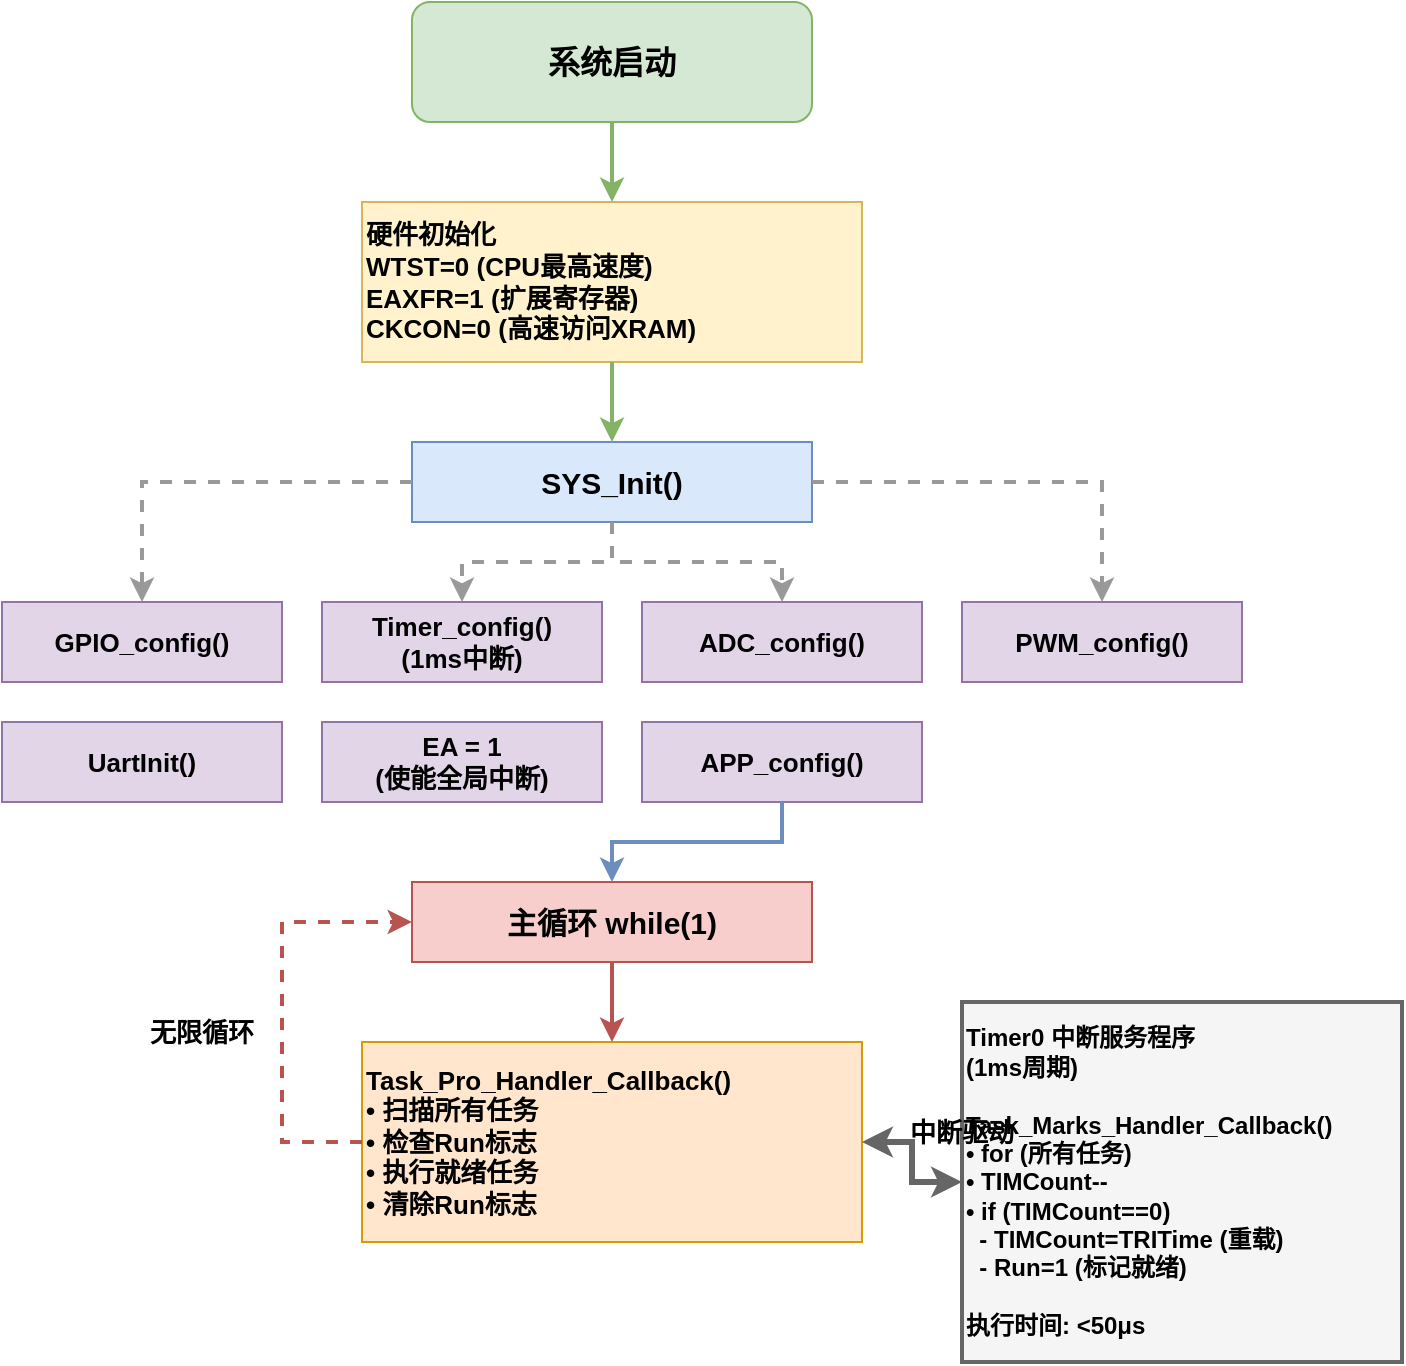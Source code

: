 <mxfile version="24.7.17">
  <diagram name="主程序执行流程" id="c7558073-3199-34d8-9f00-42111426c3f3">
    <mxGraphModel dx="1422" dy="794" grid="1" gridSize="10" guides="1" tooltips="1" connect="1" arrows="1" fold="1" page="1" pageScale="1" pageWidth="850" pageHeight="1100">
      <root>
        <mxCell id="0" />
        <mxCell id="1" parent="0" />
        <mxCell id="2" value="系统启动" style="rounded=1;whiteSpace=wrap;html=1;fillColor=#d5e8d4;strokeColor=#82b366;fontSize=16;fontStyle=1;fontColor=#000000;" vertex="1" parent="1">
          <mxGeometry x="325" y="40" width="200" height="60" as="geometry" />
        </mxCell>
        <mxCell id="3" value="硬件初始化&lt;br&gt;WTST=0 (CPU最高速度)&lt;br&gt;EAXFR=1 (扩展寄存器)&lt;br&gt;CKCON=0 (高速访问XRAM)" style="rounded=0;whiteSpace=wrap;html=1;fillColor=#fff2cc;strokeColor=#d6b656;fontSize=13;fontStyle=1;fontColor=#000000;align=left;" vertex="1" parent="1">
          <mxGeometry x="300" y="140" width="250" height="80" as="geometry" />
        </mxCell>
        <mxCell id="4" value="SYS_Init()" style="rounded=0;whiteSpace=wrap;html=1;fillColor=#dae8fc;strokeColor=#6c8ebf;fontSize=15;fontStyle=1;fontColor=#000000;" vertex="1" parent="1">
          <mxGeometry x="325" y="260" width="200" height="40" as="geometry" />
        </mxCell>
        <mxCell id="5" value="GPIO_config()" style="rounded=0;whiteSpace=wrap;html=1;fillColor=#e1d5e7;strokeColor=#9673a6;fontSize=13;fontStyle=1;fontColor=#000000;" vertex="1" parent="1">
          <mxGeometry x="120" y="340" width="140" height="40" as="geometry" />
        </mxCell>
        <mxCell id="6" value="Timer_config()&lt;br&gt;(1ms中断)" style="rounded=0;whiteSpace=wrap;html=1;fillColor=#e1d5e7;strokeColor=#9673a6;fontSize=13;fontStyle=1;fontColor=#000000;" vertex="1" parent="1">
          <mxGeometry x="280" y="340" width="140" height="40" as="geometry" />
        </mxCell>
        <mxCell id="7" value="ADC_config()" style="rounded=0;whiteSpace=wrap;html=1;fillColor=#e1d5e7;strokeColor=#9673a6;fontSize=13;fontStyle=1;fontColor=#000000;" vertex="1" parent="1">
          <mxGeometry x="440" y="340" width="140" height="40" as="geometry" />
        </mxCell>
        <mxCell id="8" value="PWM_config()" style="rounded=0;whiteSpace=wrap;html=1;fillColor=#e1d5e7;strokeColor=#9673a6;fontSize=13;fontStyle=1;fontColor=#000000;" vertex="1" parent="1">
          <mxGeometry x="600" y="340" width="140" height="40" as="geometry" />
        </mxCell>
        <mxCell id="9" value="UartInit()" style="rounded=0;whiteSpace=wrap;html=1;fillColor=#e1d5e7;strokeColor=#9673a6;fontSize=13;fontStyle=1;fontColor=#000000;" vertex="1" parent="1">
          <mxGeometry x="120" y="400" width="140" height="40" as="geometry" />
        </mxCell>
        <mxCell id="10" value="EA = 1&lt;br&gt;(使能全局中断)" style="rounded=0;whiteSpace=wrap;html=1;fillColor=#e1d5e7;strokeColor=#9673a6;fontSize=13;fontStyle=1;fontColor=#000000;" vertex="1" parent="1">
          <mxGeometry x="280" y="400" width="140" height="40" as="geometry" />
        </mxCell>
        <mxCell id="11" value="APP_config()" style="rounded=0;whiteSpace=wrap;html=1;fillColor=#e1d5e7;strokeColor=#9673a6;fontSize=13;fontStyle=1;fontColor=#000000;" vertex="1" parent="1">
          <mxGeometry x="440" y="400" width="140" height="40" as="geometry" />
        </mxCell>
        <mxCell id="12" value="主循环 while(1)" style="rounded=0;whiteSpace=wrap;html=1;fillColor=#f8cecc;strokeColor=#b85450;fontSize=15;fontStyle=1;fontColor=#000000;" vertex="1" parent="1">
          <mxGeometry x="325" y="480" width="200" height="40" as="geometry" />
        </mxCell>
        <mxCell id="13" value="Task_Pro_Handler_Callback()&lt;br&gt;• 扫描所有任务&lt;br&gt;• 检查Run标志&lt;br&gt;• 执行就绪任务&lt;br&gt;• 清除Run标志" style="rounded=0;whiteSpace=wrap;html=1;fillColor=#ffe6cc;strokeColor=#d79b00;fontSize=13;fontStyle=1;fontColor=#000000;align=left;" vertex="1" parent="1">
          <mxGeometry x="300" y="560" width="250" height="100" as="geometry" />
        </mxCell>
        <mxCell id="14" value="Timer0 中断服务程序&lt;br&gt;(1ms周期)&lt;br&gt;&lt;br&gt;Task_Marks_Handler_Callback()&lt;br&gt;• for (所有任务)&lt;br&gt;• TIMCount--&lt;br&gt;• if (TIMCount==0)&lt;br&gt;&amp;nbsp;&amp;nbsp;- TIMCount=TRITime (重载)&lt;br&gt;&amp;nbsp;&amp;nbsp;- Run=1 (标记就绪)&lt;br&gt;&lt;br&gt;执行时间: &amp;lt;50μs" style="rounded=0;whiteSpace=wrap;html=1;fillColor=#f5f5f5;strokeColor=#666666;strokeWidth=2;fontSize=12;fontStyle=1;fontColor=#000000;align=left;" vertex="1" parent="1">
          <mxGeometry x="600" y="540" width="220" height="180" as="geometry" />
        </mxCell>
        <mxCell id="15" value="" style="edgeStyle=orthogonalEdgeStyle;rounded=0;orthogonalLoop=1;jettySize=auto;html=1;strokeWidth=2;strokeColor=#82b366;" edge="1" parent="1" source="2" target="3">
          <mxGeometry relative="1" as="geometry" />
        </mxCell>
        <mxCell id="16" value="" style="edgeStyle=orthogonalEdgeStyle;rounded=0;orthogonalLoop=1;jettySize=auto;html=1;strokeWidth=2;strokeColor=#82b366;" edge="1" parent="1" source="3" target="4">
          <mxGeometry relative="1" as="geometry" />
        </mxCell>
        <mxCell id="17" value="" style="edgeStyle=orthogonalEdgeStyle;rounded=0;orthogonalLoop=1;jettySize=auto;html=1;strokeWidth=2;dashed=1;strokeColor=#999999;" edge="1" parent="1" source="4" target="5">
          <mxGeometry relative="1" as="geometry" />
        </mxCell>
        <mxCell id="18" value="" style="edgeStyle=orthogonalEdgeStyle;rounded=0;orthogonalLoop=1;jettySize=auto;html=1;strokeWidth=2;dashed=1;strokeColor=#999999;" edge="1" parent="1" source="4" target="6">
          <mxGeometry relative="1" as="geometry" />
        </mxCell>
        <mxCell id="19" value="" style="edgeStyle=orthogonalEdgeStyle;rounded=0;orthogonalLoop=1;jettySize=auto;html=1;strokeWidth=2;dashed=1;strokeColor=#999999;" edge="1" parent="1" source="4" target="7">
          <mxGeometry relative="1" as="geometry" />
        </mxCell>
        <mxCell id="20" value="" style="edgeStyle=orthogonalEdgeStyle;rounded=0;orthogonalLoop=1;jettySize=auto;html=1;strokeWidth=2;dashed=1;strokeColor=#999999;" edge="1" parent="1" source="4" target="8">
          <mxGeometry relative="1" as="geometry" />
        </mxCell>
        <mxCell id="21" value="" style="edgeStyle=orthogonalEdgeStyle;rounded=0;orthogonalLoop=1;jettySize=auto;html=1;strokeWidth=2;strokeColor=#6c8ebf;" edge="1" parent="1" source="11" target="12">
          <mxGeometry relative="1" as="geometry">
            <Array as="points">
              <mxPoint x="510" y="460" />
              <mxPoint x="425" y="460" />
            </Array>
          </mxGeometry>
        </mxCell>
        <mxCell id="22" value="" style="edgeStyle=orthogonalEdgeStyle;rounded=0;orthogonalLoop=1;jettySize=auto;html=1;strokeWidth=2;strokeColor=#b85450;" edge="1" parent="1" source="12" target="13">
          <mxGeometry relative="1" as="geometry" />
        </mxCell>
        <mxCell id="23" value="" style="edgeStyle=orthogonalEdgeStyle;rounded=0;orthogonalLoop=1;jettySize=auto;html=1;strokeWidth=2;strokeColor=#b85450;dashed=1;" edge="1" parent="1" source="13" target="12">
          <mxGeometry relative="1" as="geometry">
            <Array as="points">
              <mxPoint x="260" y="610" />
              <mxPoint x="260" y="500" />
            </Array>
          </mxGeometry>
        </mxCell>
        <mxCell id="24" value="" style="edgeStyle=orthogonalEdgeStyle;rounded=0;orthogonalLoop=1;jettySize=auto;html=1;strokeWidth=3;strokeColor=#666666;startArrow=classic;startFill=1;" edge="1" parent="1" source="14" target="13">
          <mxGeometry relative="1" as="geometry" />
        </mxCell>
        <mxCell id="25" value="中断驱动" style="text;html=1;strokeColor=none;fillColor=none;align=center;verticalAlign=middle;whiteSpace=wrap;fontSize=13;fontStyle=1;fontColor=#000000;" vertex="1" parent="1">
          <mxGeometry x="560" y="590" width="80" height="30" as="geometry" />
        </mxCell>
        <mxCell id="26" value="无限循环" style="text;html=1;strokeColor=none;fillColor=none;align=center;verticalAlign=middle;whiteSpace=wrap;fontSize=13;fontStyle=1;fontColor=#000000;" vertex="1" parent="1">
          <mxGeometry x="180" y="540" width="80" height="30" as="geometry" />
        </mxCell>
      </root>
    </mxGraphModel>
  </diagram>
</mxfile>

